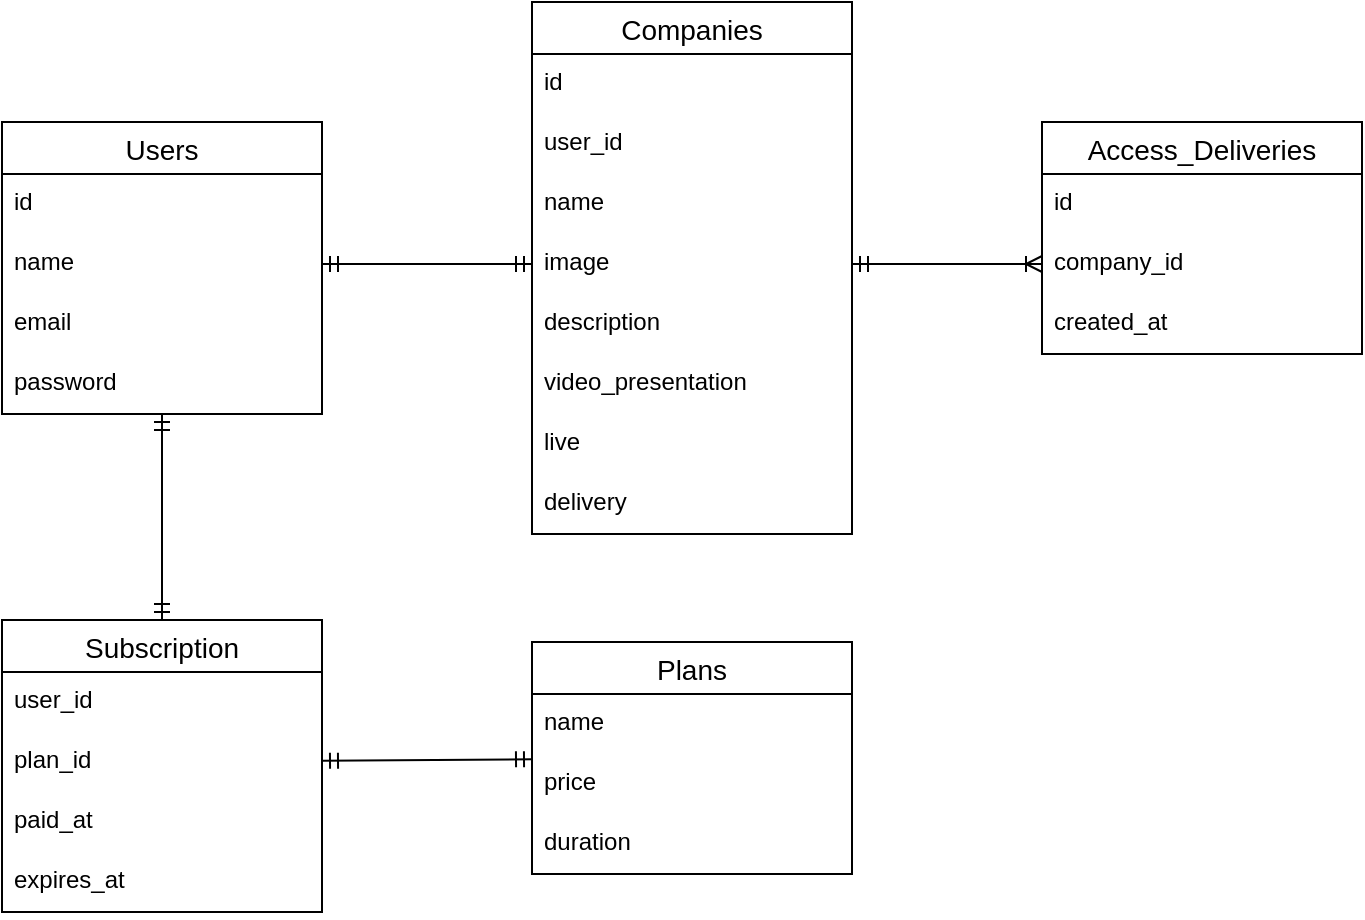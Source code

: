 <mxfile>
    <diagram id="2ZBzQeSfeoIZBfcKKQR0" name="Page-1">
        <mxGraphModel dx="941" dy="780" grid="1" gridSize="10" guides="1" tooltips="1" connect="1" arrows="1" fold="1" page="1" pageScale="1" pageWidth="827" pageHeight="1169" background="none" math="0" shadow="0">
            <root>
                <mxCell id="0"/>
                <mxCell id="1" parent="0"/>
                <mxCell id="34" style="edgeStyle=none;rounded=0;orthogonalLoop=1;jettySize=auto;html=1;entryX=0.5;entryY=0;entryDx=0;entryDy=0;endArrow=ERmandOne;endFill=0;startArrow=ERmandOne;startFill=0;" edge="1" parent="1" source="zbTgR6qMujXQYNI9GsAW-1" target="2">
                    <mxGeometry relative="1" as="geometry"/>
                </mxCell>
                <mxCell id="zbTgR6qMujXQYNI9GsAW-1" value="Users" style="swimlane;fontStyle=0;childLayout=stackLayout;horizontal=1;startSize=26;horizontalStack=0;resizeParent=1;resizeParentMax=0;resizeLast=0;collapsible=1;marginBottom=0;align=center;fontSize=14;" parent="1" vertex="1">
                    <mxGeometry x="60" y="190" width="160" height="146" as="geometry"/>
                </mxCell>
                <mxCell id="zbTgR6qMujXQYNI9GsAW-2" value="id" style="text;strokeColor=none;fillColor=none;spacingLeft=4;spacingRight=4;overflow=hidden;rotatable=0;points=[[0,0.5],[1,0.5]];portConstraint=eastwest;fontSize=12;" parent="zbTgR6qMujXQYNI9GsAW-1" vertex="1">
                    <mxGeometry y="26" width="160" height="30" as="geometry"/>
                </mxCell>
                <mxCell id="zbTgR6qMujXQYNI9GsAW-3" value="name" style="text;strokeColor=none;fillColor=none;spacingLeft=4;spacingRight=4;overflow=hidden;rotatable=0;points=[[0,0.5],[1,0.5]];portConstraint=eastwest;fontSize=12;" parent="zbTgR6qMujXQYNI9GsAW-1" vertex="1">
                    <mxGeometry y="56" width="160" height="30" as="geometry"/>
                </mxCell>
                <mxCell id="zbTgR6qMujXQYNI9GsAW-4" value="email" style="text;strokeColor=none;fillColor=none;spacingLeft=4;spacingRight=4;overflow=hidden;rotatable=0;points=[[0,0.5],[1,0.5]];portConstraint=eastwest;fontSize=12;" parent="zbTgR6qMujXQYNI9GsAW-1" vertex="1">
                    <mxGeometry y="86" width="160" height="30" as="geometry"/>
                </mxCell>
                <mxCell id="zbTgR6qMujXQYNI9GsAW-46" value="password" style="text;strokeColor=none;fillColor=none;spacingLeft=4;spacingRight=4;overflow=hidden;rotatable=0;points=[[0,0.5],[1,0.5]];portConstraint=eastwest;fontSize=12;" parent="zbTgR6qMujXQYNI9GsAW-1" vertex="1">
                    <mxGeometry y="116" width="160" height="30" as="geometry"/>
                </mxCell>
                <mxCell id="zbTgR6qMujXQYNI9GsAW-5" value="Companies" style="swimlane;fontStyle=0;childLayout=stackLayout;horizontal=1;startSize=26;horizontalStack=0;resizeParent=1;resizeParentMax=0;resizeLast=0;collapsible=1;marginBottom=0;align=center;fontSize=14;" parent="1" vertex="1">
                    <mxGeometry x="325" y="130" width="160" height="266" as="geometry"/>
                </mxCell>
                <mxCell id="zbTgR6qMujXQYNI9GsAW-6" value="id" style="text;strokeColor=none;fillColor=none;spacingLeft=4;spacingRight=4;overflow=hidden;rotatable=0;points=[[0,0.5],[1,0.5]];portConstraint=eastwest;fontSize=12;" parent="zbTgR6qMujXQYNI9GsAW-5" vertex="1">
                    <mxGeometry y="26" width="160" height="30" as="geometry"/>
                </mxCell>
                <mxCell id="zbTgR6qMujXQYNI9GsAW-7" value="user_id" style="text;strokeColor=none;fillColor=none;spacingLeft=4;spacingRight=4;overflow=hidden;rotatable=0;points=[[0,0.5],[1,0.5]];portConstraint=eastwest;fontSize=12;" parent="zbTgR6qMujXQYNI9GsAW-5" vertex="1">
                    <mxGeometry y="56" width="160" height="30" as="geometry"/>
                </mxCell>
                <mxCell id="zbTgR6qMujXQYNI9GsAW-8" value="name" style="text;strokeColor=none;fillColor=none;spacingLeft=4;spacingRight=4;overflow=hidden;rotatable=0;points=[[0,0.5],[1,0.5]];portConstraint=eastwest;fontSize=12;" parent="zbTgR6qMujXQYNI9GsAW-5" vertex="1">
                    <mxGeometry y="86" width="160" height="30" as="geometry"/>
                </mxCell>
                <mxCell id="zbTgR6qMujXQYNI9GsAW-41" value="image" style="text;strokeColor=none;fillColor=none;spacingLeft=4;spacingRight=4;overflow=hidden;rotatable=0;points=[[0,0.5],[1,0.5]];portConstraint=eastwest;fontSize=12;" parent="zbTgR6qMujXQYNI9GsAW-5" vertex="1">
                    <mxGeometry y="116" width="160" height="30" as="geometry"/>
                </mxCell>
                <mxCell id="zbTgR6qMujXQYNI9GsAW-42" value="description" style="text;strokeColor=none;fillColor=none;spacingLeft=4;spacingRight=4;overflow=hidden;rotatable=0;points=[[0,0.5],[1,0.5]];portConstraint=eastwest;fontSize=12;" parent="zbTgR6qMujXQYNI9GsAW-5" vertex="1">
                    <mxGeometry y="146" width="160" height="30" as="geometry"/>
                </mxCell>
                <mxCell id="zbTgR6qMujXQYNI9GsAW-43" value="video_presentation" style="text;strokeColor=none;fillColor=none;spacingLeft=4;spacingRight=4;overflow=hidden;rotatable=0;points=[[0,0.5],[1,0.5]];portConstraint=eastwest;fontSize=12;" parent="zbTgR6qMujXQYNI9GsAW-5" vertex="1">
                    <mxGeometry y="176" width="160" height="30" as="geometry"/>
                </mxCell>
                <mxCell id="zbTgR6qMujXQYNI9GsAW-44" value="live" style="text;strokeColor=none;fillColor=none;spacingLeft=4;spacingRight=4;overflow=hidden;rotatable=0;points=[[0,0.5],[1,0.5]];portConstraint=eastwest;fontSize=12;" parent="zbTgR6qMujXQYNI9GsAW-5" vertex="1">
                    <mxGeometry y="206" width="160" height="30" as="geometry"/>
                </mxCell>
                <mxCell id="zbTgR6qMujXQYNI9GsAW-45" value="delivery" style="text;strokeColor=none;fillColor=none;spacingLeft=4;spacingRight=4;overflow=hidden;rotatable=0;points=[[0,0.5],[1,0.5]];portConstraint=eastwest;fontSize=12;" parent="zbTgR6qMujXQYNI9GsAW-5" vertex="1">
                    <mxGeometry y="236" width="160" height="30" as="geometry"/>
                </mxCell>
                <mxCell id="zbTgR6qMujXQYNI9GsAW-9" value="Access_Deliveries" style="swimlane;fontStyle=0;childLayout=stackLayout;horizontal=1;startSize=26;horizontalStack=0;resizeParent=1;resizeParentMax=0;resizeLast=0;collapsible=1;marginBottom=0;align=center;fontSize=14;" parent="1" vertex="1">
                    <mxGeometry x="580" y="190" width="160" height="116" as="geometry"/>
                </mxCell>
                <mxCell id="zbTgR6qMujXQYNI9GsAW-10" value="id" style="text;strokeColor=none;fillColor=none;spacingLeft=4;spacingRight=4;overflow=hidden;rotatable=0;points=[[0,0.5],[1,0.5]];portConstraint=eastwest;fontSize=12;" parent="zbTgR6qMujXQYNI9GsAW-9" vertex="1">
                    <mxGeometry y="26" width="160" height="30" as="geometry"/>
                </mxCell>
                <mxCell id="zbTgR6qMujXQYNI9GsAW-11" value="company_id" style="text;strokeColor=none;fillColor=none;spacingLeft=4;spacingRight=4;overflow=hidden;rotatable=0;points=[[0,0.5],[1,0.5]];portConstraint=eastwest;fontSize=12;" parent="zbTgR6qMujXQYNI9GsAW-9" vertex="1">
                    <mxGeometry y="56" width="160" height="30" as="geometry"/>
                </mxCell>
                <mxCell id="zbTgR6qMujXQYNI9GsAW-12" value="created_at" style="text;strokeColor=none;fillColor=none;spacingLeft=4;spacingRight=4;overflow=hidden;rotatable=0;points=[[0,0.5],[1,0.5]];portConstraint=eastwest;fontSize=12;" parent="zbTgR6qMujXQYNI9GsAW-9" vertex="1">
                    <mxGeometry y="86" width="160" height="30" as="geometry"/>
                </mxCell>
                <mxCell id="zbTgR6qMujXQYNI9GsAW-47" value="" style="edgeStyle=entityRelationEdgeStyle;fontSize=12;html=1;endArrow=ERmandOne;startArrow=ERmandOne;entryX=0;entryY=0.5;entryDx=0;entryDy=0;exitX=1;exitY=0.5;exitDx=0;exitDy=0;" parent="1" source="zbTgR6qMujXQYNI9GsAW-3" target="zbTgR6qMujXQYNI9GsAW-41" edge="1">
                    <mxGeometry width="100" height="100" relative="1" as="geometry">
                        <mxPoint x="290" y="243" as="sourcePoint"/>
                        <mxPoint x="330" y="283" as="targetPoint"/>
                    </mxGeometry>
                </mxCell>
                <mxCell id="zbTgR6qMujXQYNI9GsAW-49" value="" style="edgeStyle=entityRelationEdgeStyle;fontSize=12;html=1;endArrow=ERoneToMany;startArrow=ERmandOne;entryX=0;entryY=0.5;entryDx=0;entryDy=0;exitX=1;exitY=0.5;exitDx=0;exitDy=0;" parent="1" source="zbTgR6qMujXQYNI9GsAW-41" target="zbTgR6qMujXQYNI9GsAW-11" edge="1">
                    <mxGeometry width="100" height="100" relative="1" as="geometry">
                        <mxPoint x="460" y="360" as="sourcePoint"/>
                        <mxPoint x="560" y="260" as="targetPoint"/>
                    </mxGeometry>
                </mxCell>
                <mxCell id="2" value="Subscription" style="swimlane;fontStyle=0;childLayout=stackLayout;horizontal=1;startSize=26;horizontalStack=0;resizeParent=1;resizeParentMax=0;resizeLast=0;collapsible=1;marginBottom=0;align=center;fontSize=14;" vertex="1" parent="1">
                    <mxGeometry x="60" y="439" width="160" height="146" as="geometry"/>
                </mxCell>
                <mxCell id="3" value="user_id&#10;" style="text;strokeColor=none;fillColor=none;spacingLeft=4;spacingRight=4;overflow=hidden;rotatable=0;points=[[0,0.5],[1,0.5]];portConstraint=eastwest;fontSize=12;" vertex="1" parent="2">
                    <mxGeometry y="26" width="160" height="30" as="geometry"/>
                </mxCell>
                <mxCell id="7" value="plan_id" style="text;strokeColor=none;fillColor=none;spacingLeft=4;spacingRight=4;overflow=hidden;rotatable=0;points=[[0,0.5],[1,0.5]];portConstraint=eastwest;fontSize=12;" vertex="1" parent="2">
                    <mxGeometry y="56" width="160" height="30" as="geometry"/>
                </mxCell>
                <mxCell id="8" value="paid_at" style="text;strokeColor=none;fillColor=none;spacingLeft=4;spacingRight=4;overflow=hidden;rotatable=0;points=[[0,0.5],[1,0.5]];portConstraint=eastwest;fontSize=12;" vertex="1" parent="2">
                    <mxGeometry y="86" width="160" height="30" as="geometry"/>
                </mxCell>
                <mxCell id="9" value="expires_at" style="text;strokeColor=none;fillColor=none;spacingLeft=4;spacingRight=4;overflow=hidden;rotatable=0;points=[[0,0.5],[1,0.5]];portConstraint=eastwest;fontSize=12;" vertex="1" parent="2">
                    <mxGeometry y="116" width="160" height="30" as="geometry"/>
                </mxCell>
                <mxCell id="10" value="Plans" style="swimlane;fontStyle=0;childLayout=stackLayout;horizontal=1;startSize=26;horizontalStack=0;resizeParent=1;resizeParentMax=0;resizeLast=0;collapsible=1;marginBottom=0;align=center;fontSize=14;" vertex="1" parent="1">
                    <mxGeometry x="325" y="450" width="160" height="116" as="geometry"/>
                </mxCell>
                <mxCell id="11" value="name" style="text;strokeColor=none;fillColor=none;spacingLeft=4;spacingRight=4;overflow=hidden;rotatable=0;points=[[0,0.5],[1,0.5]];portConstraint=eastwest;fontSize=12;" vertex="1" parent="10">
                    <mxGeometry y="26" width="160" height="30" as="geometry"/>
                </mxCell>
                <mxCell id="15" value="price" style="text;strokeColor=none;fillColor=none;spacingLeft=4;spacingRight=4;overflow=hidden;rotatable=0;points=[[0,0.5],[1,0.5]];portConstraint=eastwest;fontSize=12;" vertex="1" parent="10">
                    <mxGeometry y="56" width="160" height="30" as="geometry"/>
                </mxCell>
                <mxCell id="16" value="duration" style="text;strokeColor=none;fillColor=none;spacingLeft=4;spacingRight=4;overflow=hidden;rotatable=0;points=[[0,0.5],[1,0.5]];portConstraint=eastwest;fontSize=12;" vertex="1" parent="10">
                    <mxGeometry y="86" width="160" height="30" as="geometry"/>
                </mxCell>
                <mxCell id="35" style="edgeStyle=none;rounded=0;orthogonalLoop=1;jettySize=auto;html=1;startArrow=ERmandOne;startFill=0;endArrow=ERmandOne;endFill=0;" edge="1" parent="1" source="7" target="10">
                    <mxGeometry relative="1" as="geometry"/>
                </mxCell>
            </root>
        </mxGraphModel>
    </diagram>
</mxfile>
